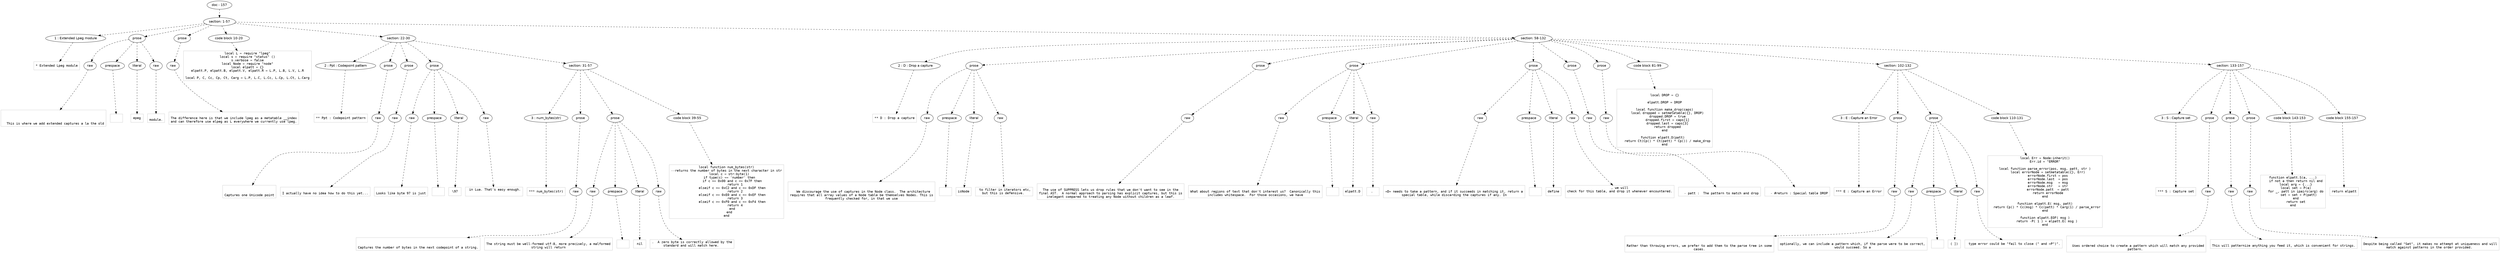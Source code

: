 digraph hierarchy {

node [fontname=Helvetica]
edge [style=dashed]

doc_0 [label="doc - 157"]


doc_0 -> { section_1}
{rank=same; section_1}

section_1 [label="section: 1-57"]


section_1 -> { header_2 prose_3 prose_4 codeblock_5 section_6 section_7}
{rank=same; header_2 prose_3 prose_4 codeblock_5 section_6 section_7}

header_2 [label="1 : Extended Lpeg module"]

prose_3 [label="prose"]

prose_4 [label="prose"]

codeblock_5 [label="code block 10-20"]

section_6 [label="section: 22-30"]

section_7 [label="section: 58-132"]


header_2 -> leaf_8
leaf_8  [color=Gray,shape=rectangle,fontname=Inconsolata,label="* Extended Lpeg module"]
prose_3 -> { raw_9 prespace_10 literal_11 raw_12}
{rank=same; raw_9 prespace_10 literal_11 raw_12}

raw_9 [label="raw"]

prespace_10 [label="prespace"]

literal_11 [label="literal"]

raw_12 [label="raw"]


raw_9 -> leaf_13
leaf_13  [color=Gray,shape=rectangle,fontname=Inconsolata,label="


  This is where we add extended captures a la the old"]
prespace_10 -> leaf_14
leaf_14  [color=Gray,shape=rectangle,fontname=Inconsolata,label=" "]
literal_11 -> leaf_15
leaf_15  [color=Gray,shape=rectangle,fontname=Inconsolata,label="epeg"]
raw_12 -> leaf_16
leaf_16  [color=Gray,shape=rectangle,fontname=Inconsolata,label=" 
module.
"]
prose_4 -> { raw_17}
{rank=same; raw_17}

raw_17 [label="raw"]


raw_17 -> leaf_18
leaf_18  [color=Gray,shape=rectangle,fontname=Inconsolata,label="
The difference here is that we include lpeg as a metatable __index
and can therefore use elpeg as L everywhere we currently use lpeg.
"]
codeblock_5 -> leaf_19
leaf_19  [color=Gray,shape=rectangle,fontname=Inconsolata,label="local L = require \"lpeg\"
local s = require \"status\" ()
s.verbose = false
local Node = require \"node\"
local elpatt = {}
elpatt.P, elpatt.B, elpatt.V, elpatt.R = L.P, L.B, L.V, L.R

local P, C, Cc, Cp, Ct, Carg = L.P, L.C, L.Cc, L.Cp, L.Ct, L.Carg
"]
section_6 -> { header_20 prose_21 prose_22 prose_23 section_24}
{rank=same; header_20 prose_21 prose_22 prose_23 section_24}

header_20 [label="2 : Ppt : Codepoint pattern"]

prose_21 [label="prose"]

prose_22 [label="prose"]

prose_23 [label="prose"]

section_24 [label="section: 31-57"]


header_20 -> leaf_25
leaf_25  [color=Gray,shape=rectangle,fontname=Inconsolata,label="** Ppt : Codepoint pattern"]
prose_21 -> { raw_26}
{rank=same; raw_26}

raw_26 [label="raw"]


raw_26 -> leaf_27
leaf_27  [color=Gray,shape=rectangle,fontname=Inconsolata,label="

Captures one Unicode point
"]
prose_22 -> { raw_28}
{rank=same; raw_28}

raw_28 [label="raw"]


raw_28 -> leaf_29
leaf_29  [color=Gray,shape=rectangle,fontname=Inconsolata,label="
I actually have no idea how to do this yet...
"]
prose_23 -> { raw_30 prespace_31 literal_32 raw_33}
{rank=same; raw_30 prespace_31 literal_32 raw_33}

raw_30 [label="raw"]

prespace_31 [label="prespace"]

literal_32 [label="literal"]

raw_33 [label="raw"]


raw_30 -> leaf_34
leaf_34  [color=Gray,shape=rectangle,fontname=Inconsolata,label="
Looks like byte 97 is just"]
prespace_31 -> leaf_35
leaf_35  [color=Gray,shape=rectangle,fontname=Inconsolata,label=" "]
literal_32 -> leaf_36
leaf_36  [color=Gray,shape=rectangle,fontname=Inconsolata,label="\\97"]
raw_33 -> leaf_37
leaf_37  [color=Gray,shape=rectangle,fontname=Inconsolata,label=" in Lua. That's easy enough.

"]
section_24 -> { header_38 prose_39 prose_40 codeblock_41}
{rank=same; header_38 prose_39 prose_40 codeblock_41}

header_38 [label="3 : num_bytes(str)"]

prose_39 [label="prose"]

prose_40 [label="prose"]

codeblock_41 [label="code block 39-55"]


header_38 -> leaf_42
leaf_42  [color=Gray,shape=rectangle,fontname=Inconsolata,label="*** num_bytes(str)"]
prose_39 -> { raw_43}
{rank=same; raw_43}

raw_43 [label="raw"]


raw_43 -> leaf_44
leaf_44  [color=Gray,shape=rectangle,fontname=Inconsolata,label="

Captures the number of bytes in the next codepoint of a string.
"]
prose_40 -> { raw_45 prespace_46 literal_47 raw_48}
{rank=same; raw_45 prespace_46 literal_47 raw_48}

raw_45 [label="raw"]

prespace_46 [label="prespace"]

literal_47 [label="literal"]

raw_48 [label="raw"]


raw_45 -> leaf_49
leaf_49  [color=Gray,shape=rectangle,fontname=Inconsolata,label="
The string must be well-formed utf-8, more precisely, a malformed
string will return"]
prespace_46 -> leaf_50
leaf_50  [color=Gray,shape=rectangle,fontname=Inconsolata,label=" "]
literal_47 -> leaf_51
leaf_51  [color=Gray,shape=rectangle,fontname=Inconsolata,label="nil"]
raw_48 -> leaf_52
leaf_52  [color=Gray,shape=rectangle,fontname=Inconsolata,label=".  A zero byte is correctly allowed by the
standard and will match here. 
"]
codeblock_41 -> leaf_53
leaf_53  [color=Gray,shape=rectangle,fontname=Inconsolata,label="local function num_bytes(str)
--returns the number of bytes in the next character in str
   local c = str:byte(1)
   if type(c) == 'number' then
      if c >= 0x00 and c <= 0x7F then
         return 1
      elseif c >= 0xC2 and c <= 0xDF then
         return 2
      elseif c >= 0xE0 and c <= 0xEF then
         return 3
      elseif c >= 0xF0 and c <= 0xF4 then
         return 4
      end
   end
end"]
section_7 -> { header_54 prose_55 prose_56 prose_57 prose_58 prose_59 prose_60 codeblock_61 section_62 section_63}
{rank=same; header_54 prose_55 prose_56 prose_57 prose_58 prose_59 prose_60 codeblock_61 section_62 section_63}

header_54 [label="2 : D : Drop a capture"]

prose_55 [label="prose"]

prose_56 [label="prose"]

prose_57 [label="prose"]

prose_58 [label="prose"]

prose_59 [label="prose"]

prose_60 [label="prose"]

codeblock_61 [label="code block 81-99"]

section_62 [label="section: 102-132"]

section_63 [label="section: 133-157"]


header_54 -> leaf_64
leaf_64  [color=Gray,shape=rectangle,fontname=Inconsolata,label="** D : Drop a capture"]
prose_55 -> { raw_65 prespace_66 literal_67 raw_68}
{rank=same; raw_65 prespace_66 literal_67 raw_68}

raw_65 [label="raw"]

prespace_66 [label="prespace"]

literal_67 [label="literal"]

raw_68 [label="raw"]


raw_65 -> leaf_69
leaf_69  [color=Gray,shape=rectangle,fontname=Inconsolata,label="

  We discourage the use of captures in the Node class.  The architecture
requires that all array values of a Node table be themselves Nodes. This is
frequently checked for, in that we use"]
prespace_66 -> leaf_70
leaf_70  [color=Gray,shape=rectangle,fontname=Inconsolata,label=" "]
literal_67 -> leaf_71
leaf_71  [color=Gray,shape=rectangle,fontname=Inconsolata,label="isNode"]
raw_68 -> leaf_72
leaf_72  [color=Gray,shape=rectangle,fontname=Inconsolata,label=" to filter in iterators etc,
but this is defensive. 
"]
prose_56 -> { raw_73}
{rank=same; raw_73}

raw_73 [label="raw"]


raw_73 -> leaf_74
leaf_74  [color=Gray,shape=rectangle,fontname=Inconsolata,label="
The use of SUPPRESS lets us drop rules that we don't want to see in the
final AST.  A normal approach to parsing has explicit captures, but this is
inelegant compared to treating any Node without children as a leaf.
"]
prose_57 -> { raw_75 prespace_76 literal_77 raw_78}
{rank=same; raw_75 prespace_76 literal_77 raw_78}

raw_75 [label="raw"]

prespace_76 [label="prespace"]

literal_77 [label="literal"]

raw_78 [label="raw"]


raw_75 -> leaf_79
leaf_79  [color=Gray,shape=rectangle,fontname=Inconsolata,label="
What about regions of text that don't interest us?  Canonically this
includes whitespace.  For those occasions, we have"]
prespace_76 -> leaf_80
leaf_80  [color=Gray,shape=rectangle,fontname=Inconsolata,label=" "]
literal_77 -> leaf_81
leaf_81  [color=Gray,shape=rectangle,fontname=Inconsolata,label="elpatt.D"]
raw_78 -> leaf_82
leaf_82  [color=Gray,shape=rectangle,fontname=Inconsolata,label=". 
"]
prose_58 -> { raw_83 prespace_84 literal_85 raw_86}
{rank=same; raw_83 prespace_84 literal_85 raw_86}

raw_83 [label="raw"]

prespace_84 [label="prespace"]

literal_85 [label="literal"]

raw_86 [label="raw"]


raw_83 -> leaf_87
leaf_87  [color=Gray,shape=rectangle,fontname=Inconsolata,label="
=D= needs to take a pattern, and if it succeeds in matching it, return a
special table, while discarding the captures if any. In"]
prespace_84 -> leaf_88
leaf_88  [color=Gray,shape=rectangle,fontname=Inconsolata,label=" "]
literal_85 -> leaf_89
leaf_89  [color=Gray,shape=rectangle,fontname=Inconsolata,label="define"]
raw_86 -> leaf_90
leaf_90  [color=Gray,shape=rectangle,fontname=Inconsolata,label=", we will
check for this table, and drop it whenever encountered.

"]
prose_59 -> { raw_91}
{rank=same; raw_91}

raw_91 [label="raw"]


raw_91 -> leaf_92
leaf_92  [color=Gray,shape=rectangle,fontname=Inconsolata,label="
  - patt :  The pattern to match and drop
"]
prose_60 -> { raw_93}
{rank=same; raw_93}

raw_93 [label="raw"]


raw_93 -> leaf_94
leaf_94  [color=Gray,shape=rectangle,fontname=Inconsolata,label="
  - #return : Special table DROP
"]
codeblock_61 -> leaf_95
leaf_95  [color=Gray,shape=rectangle,fontname=Inconsolata,label="
local DROP = {}

elpatt.DROP = DROP

local function make_drop(caps)
   local dropped = setmetatable({}, DROP)
   dropped.DROP = true
   dropped.first = caps[1]
   dropped.last = caps[3]
   return dropped
end

function elpatt.D(patt)  
   return Ct(Cp() * Ct(patt) * Cp()) / make_drop
end
"]
section_62 -> { header_96 prose_97 prose_98 codeblock_99}
{rank=same; header_96 prose_97 prose_98 codeblock_99}

header_96 [label="3 : E : Capture an Error"]

prose_97 [label="prose"]

prose_98 [label="prose"]

codeblock_99 [label="code block 110-131"]


header_96 -> leaf_100
leaf_100  [color=Gray,shape=rectangle,fontname=Inconsolata,label="*** E : Capture an Error"]
prose_97 -> { raw_101}
{rank=same; raw_101}

raw_101 [label="raw"]


raw_101 -> leaf_102
leaf_102  [color=Gray,shape=rectangle,fontname=Inconsolata,label="

Rather than throwing errors, we prefer to add them to the parse tree in some
cases.
"]
prose_98 -> { raw_103 prespace_104 literal_105 raw_106}
{rank=same; raw_103 prespace_104 literal_105 raw_106}

raw_103 [label="raw"]

prespace_104 [label="prespace"]

literal_105 [label="literal"]

raw_106 [label="raw"]


raw_103 -> leaf_107
leaf_107  [color=Gray,shape=rectangle,fontname=Inconsolata,label="
optionally, we can include a pattern which, if the parse were to be correct,
would succeed. So a"]
prespace_104 -> leaf_108
leaf_108  [color=Gray,shape=rectangle,fontname=Inconsolata,label=" "]
literal_105 -> leaf_109
leaf_109  [color=Gray,shape=rectangle,fontname=Inconsolata,label="( ])"]
raw_106 -> leaf_110
leaf_110  [color=Gray,shape=rectangle,fontname=Inconsolata,label=" type error could be \"fail to close (\" and =P\")\".
"]
codeblock_99 -> leaf_111
leaf_111  [color=Gray,shape=rectangle,fontname=Inconsolata,label="local Err = Node:inherit()
Err.id = \"ERROR\"

local function parse_error(pos, msg, patt, str )
   local errorNode = setmetatable({}, Err)
   errorNode.first = pos
   errorNode.last  = pos
   errorNode.msg   = msg
   errorNode.str   = str
   errorNode.patt  = patt
   return errorNode
end

function elpatt.E( msg, patt)
  return Cp() * Cc(msg) * Cc(patt) * Carg(1) / parse_error
end

function elpatt.EOF( msg )
  return -P( 1 ) + elpatt.E( msg )
end"]
section_63 -> { header_112 prose_113 prose_114 prose_115 codeblock_116 codeblock_117}
{rank=same; header_112 prose_113 prose_114 prose_115 codeblock_116 codeblock_117}

header_112 [label="3 : S : Capture set"]

prose_113 [label="prose"]

prose_114 [label="prose"]

prose_115 [label="prose"]

codeblock_116 [label="code block 143-153"]

codeblock_117 [label="code block 155-157"]


header_112 -> leaf_118
leaf_118  [color=Gray,shape=rectangle,fontname=Inconsolata,label="*** S : Capture set"]
prose_113 -> { raw_119}
{rank=same; raw_119}

raw_119 [label="raw"]


raw_119 -> leaf_120
leaf_120  [color=Gray,shape=rectangle,fontname=Inconsolata,label="

  Uses ordered choice to create a pattern which will match any provided
pattern. 
"]
prose_114 -> { raw_121}
{rank=same; raw_121}

raw_121 [label="raw"]


raw_121 -> leaf_122
leaf_122  [color=Gray,shape=rectangle,fontname=Inconsolata,label="
This will patternize anything you feed it, which is convenient for strings.
"]
prose_115 -> { raw_123}
{rank=same; raw_123}

raw_123 [label="raw"]


raw_123 -> leaf_124
leaf_124  [color=Gray,shape=rectangle,fontname=Inconsolata,label="
Despite being called \"Set\", it makes no attempt at uniqueness and will
match against patterns in the order provided. 
"]
codeblock_116 -> leaf_125
leaf_125  [color=Gray,shape=rectangle,fontname=Inconsolata,label="function elpatt.S(a, ...)
   if not a then return nil end
   local arg = {...}
   local set = P(a)
   for _, patt in ipairs(arg) do
      set = set + P(patt)
   end
   return set
end"]
codeblock_117 -> leaf_126
leaf_126  [color=Gray,shape=rectangle,fontname=Inconsolata,label="return elpatt"]

}
